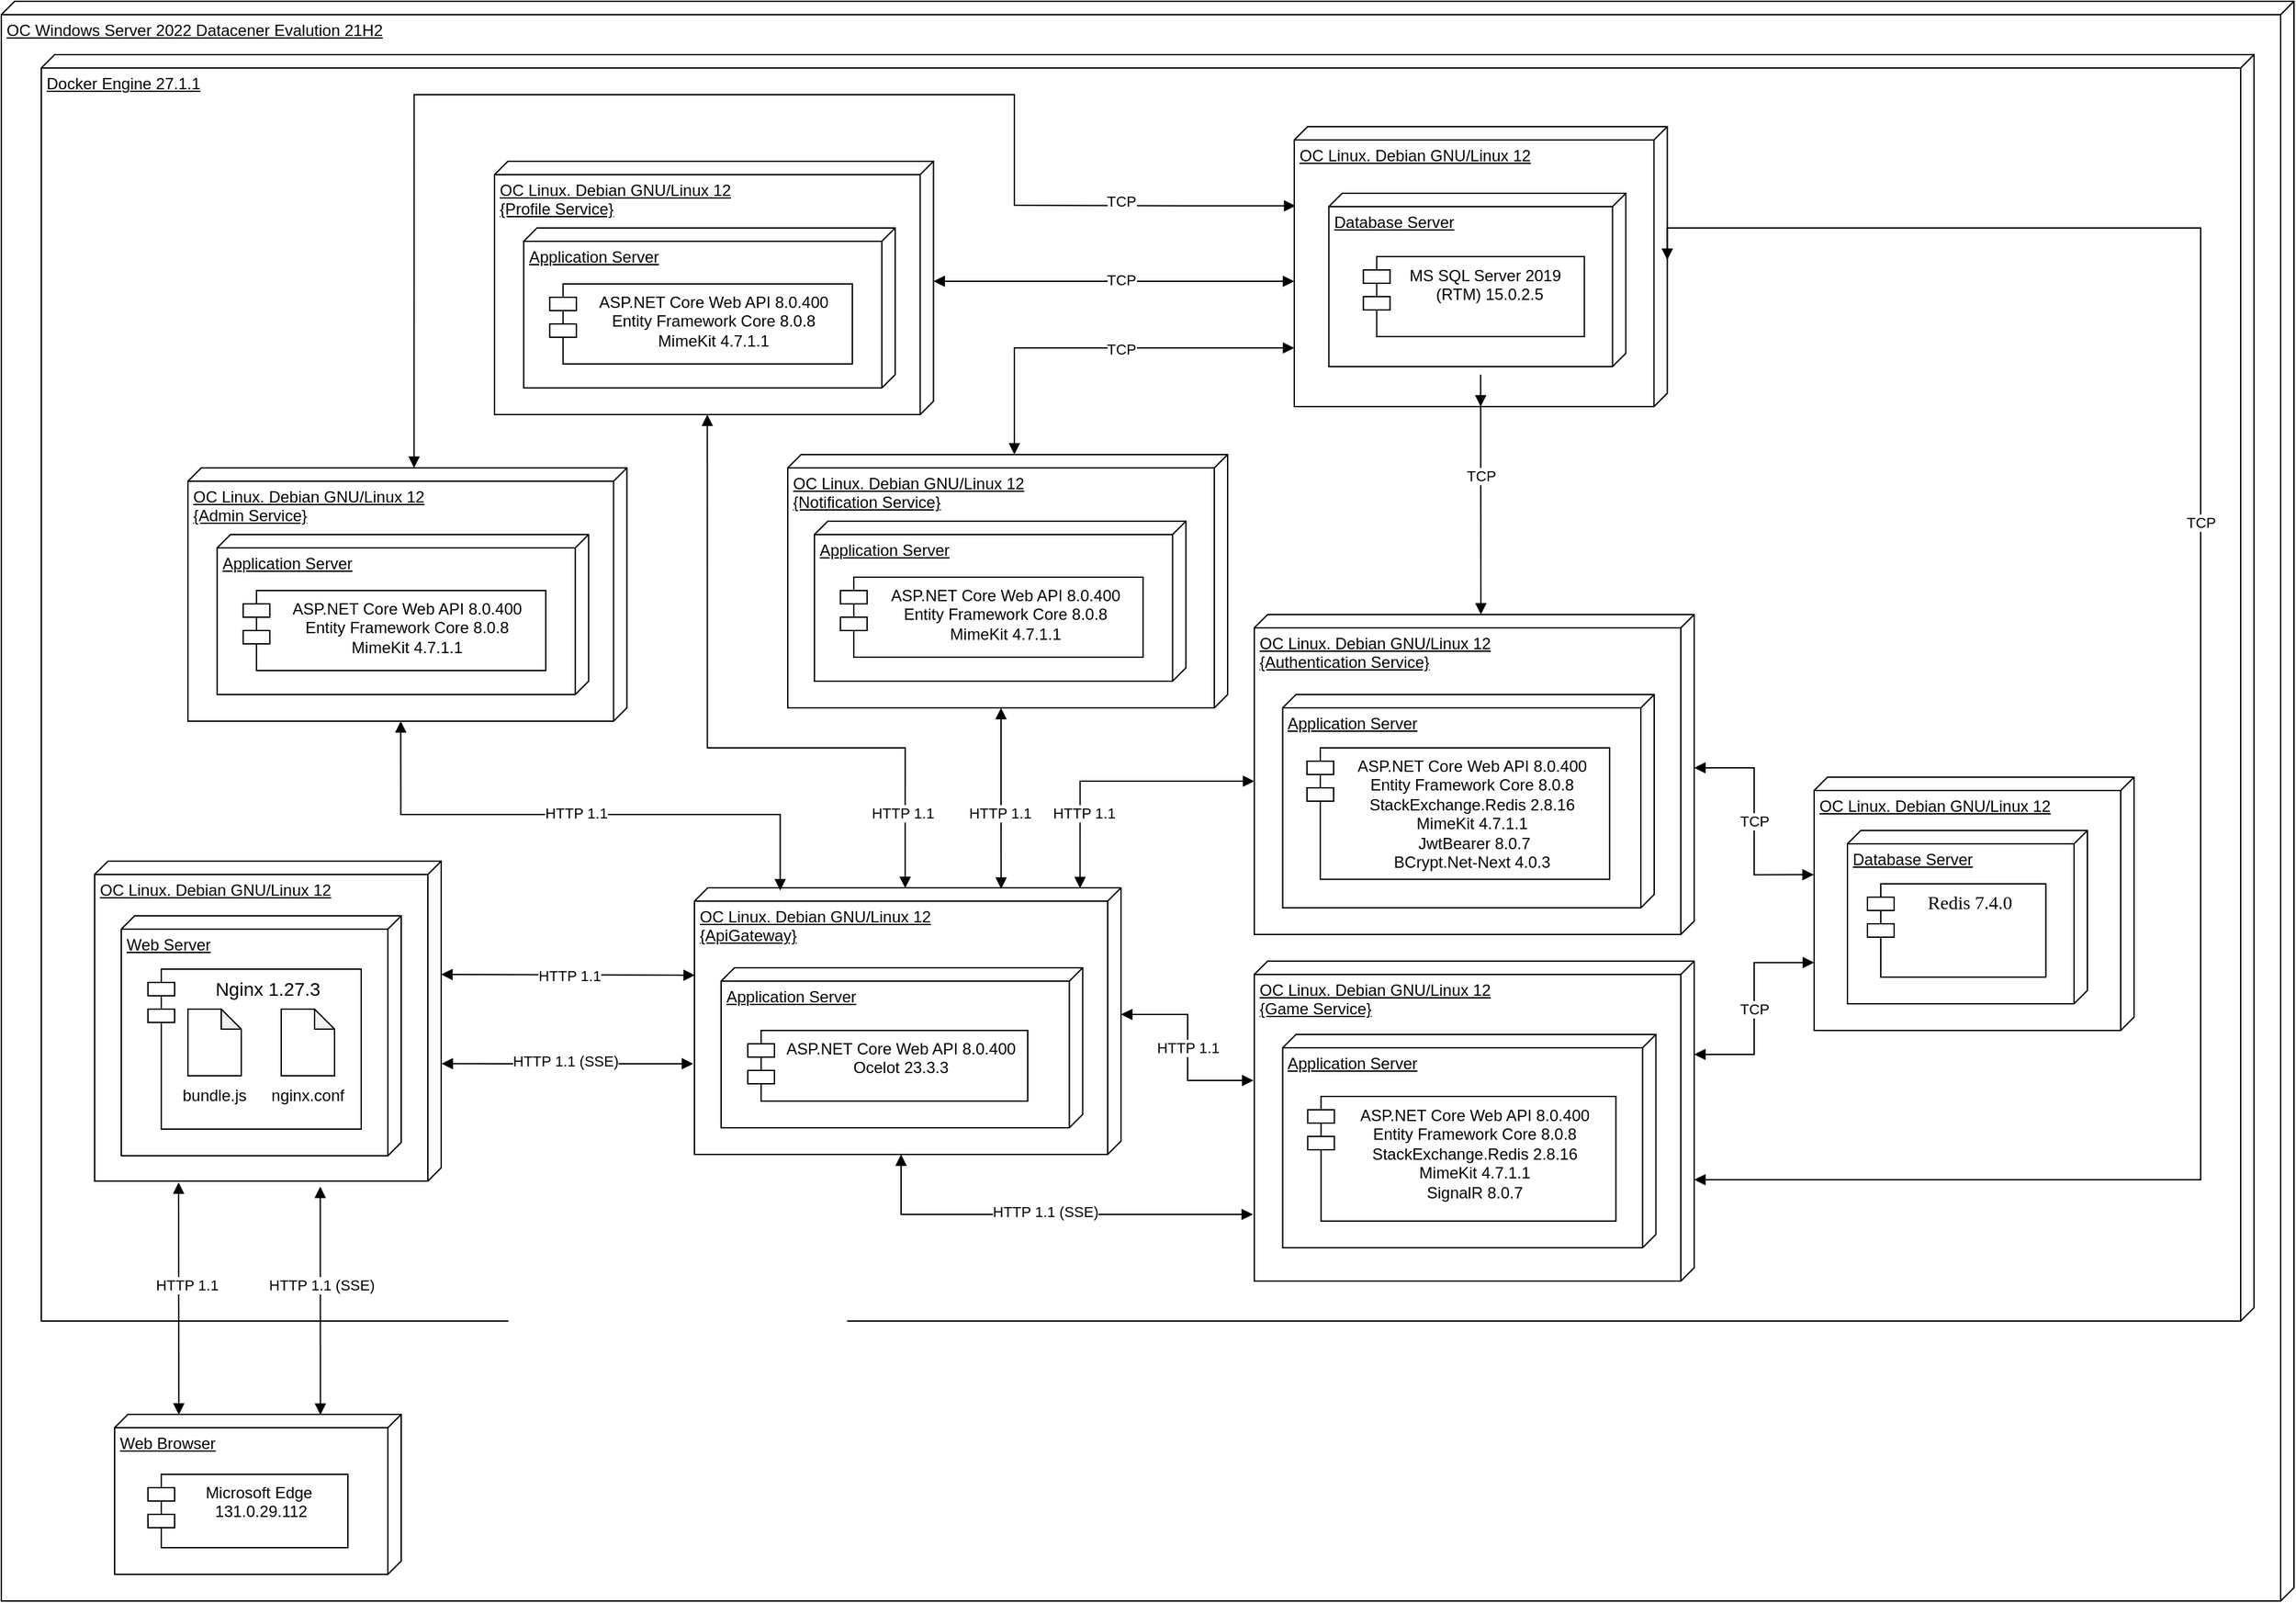 <mxfile version="26.1.1" pages="2">
  <diagram name="Page-1" id="-ow4DpQ6KdscyZ0m3crN">
    <mxGraphModel dx="3598" dy="157" grid="1" gridSize="10" guides="1" tooltips="1" connect="1" arrows="1" fold="1" page="1" pageScale="1" pageWidth="850" pageHeight="1100" math="0" shadow="0">
      <root>
        <mxCell id="0" />
        <mxCell id="1" parent="0" />
        <mxCell id="ckAOM5WRGEyRrlcUhF3o-15" value="&lt;div&gt;OC Windows Server 2022 Datacener Evalution 21H2&lt;/div&gt;" style="verticalAlign=top;align=left;spacingTop=8;spacingLeft=2;spacingRight=12;shape=cube;size=10;direction=south;fontStyle=4;html=1;whiteSpace=wrap;" parent="1" vertex="1">
          <mxGeometry x="-1150" y="1470" width="1720" height="1200" as="geometry" />
        </mxCell>
        <mxCell id="ckAOM5WRGEyRrlcUhF3o-14" value="&lt;div&gt;Docker Engine 27.1.1&lt;/div&gt;" style="verticalAlign=top;align=left;spacingTop=8;spacingLeft=2;spacingRight=12;shape=cube;size=10;direction=south;fontStyle=4;html=1;whiteSpace=wrap;movable=1;resizable=1;rotatable=1;deletable=1;editable=1;locked=0;connectable=1;" parent="1" vertex="1">
          <mxGeometry x="-1120" y="1510" width="1660" height="950" as="geometry" />
        </mxCell>
        <mxCell id="ckAOM5WRGEyRrlcUhF3o-2" value="ОС Linux. Debian GNU/Linux 12" style="verticalAlign=top;align=left;spacingTop=8;spacingLeft=2;spacingRight=12;shape=cube;size=10;direction=south;fontStyle=4;html=1;whiteSpace=wrap;" parent="1" vertex="1">
          <mxGeometry x="-1080" y="2115" width="260" height="240" as="geometry" />
        </mxCell>
        <mxCell id="ckAOM5WRGEyRrlcUhF3o-29" value="" style="endArrow=block;html=1;rounded=0;startArrow=block;startFill=1;endFill=1;entryX=0.003;entryY=0.282;entryDx=0;entryDy=0;entryPerimeter=0;exitX=1.017;exitY=0.349;exitDx=0;exitDy=0;exitPerimeter=0;" parent="1" source="ckAOM5WRGEyRrlcUhF3o-2" target="ckAOM5WRGEyRrlcUhF3o-27" edge="1">
          <mxGeometry relative="1" as="geometry">
            <mxPoint x="-801" y="2415" as="sourcePoint" />
            <mxPoint x="-870" y="2475" as="targetPoint" />
          </mxGeometry>
        </mxCell>
        <mxCell id="ckAOM5WRGEyRrlcUhF3o-30" value="&lt;div&gt;HTTP 1.1 (SSE)&lt;/div&gt;" style="edgeLabel;resizable=0;html=1;;align=center;verticalAlign=middle;" parent="ckAOM5WRGEyRrlcUhF3o-29" connectable="0" vertex="1">
          <mxGeometry relative="1" as="geometry">
            <mxPoint y="-12" as="offset" />
          </mxGeometry>
        </mxCell>
        <mxCell id="ckAOM5WRGEyRrlcUhF3o-31" value="" style="endArrow=block;html=1;rounded=0;startArrow=block;startFill=1;endFill=1;entryX=0.002;entryY=0.776;entryDx=0;entryDy=0;entryPerimeter=0;" parent="1" target="ckAOM5WRGEyRrlcUhF3o-27" edge="1">
          <mxGeometry relative="1" as="geometry">
            <mxPoint x="-1017" y="2356" as="sourcePoint" />
            <mxPoint x="-1026" y="2530" as="targetPoint" />
          </mxGeometry>
        </mxCell>
        <mxCell id="ckAOM5WRGEyRrlcUhF3o-32" value="HTTP 1.1" style="edgeLabel;resizable=0;html=1;;align=center;verticalAlign=middle;" parent="ckAOM5WRGEyRrlcUhF3o-31" connectable="0" vertex="1">
          <mxGeometry relative="1" as="geometry">
            <mxPoint x="6" y="-10" as="offset" />
          </mxGeometry>
        </mxCell>
        <mxCell id="ckAOM5WRGEyRrlcUhF3o-37" value="&lt;div&gt;ОС Linux. Debian GNU/Linux 12&lt;/div&gt;&lt;div&gt;{ApiGateway}&lt;/div&gt;" style="verticalAlign=top;align=left;spacingTop=8;spacingLeft=2;spacingRight=12;shape=cube;size=10;direction=south;fontStyle=4;html=1;whiteSpace=wrap;" parent="1" vertex="1">
          <mxGeometry x="-630" y="2135" width="320" height="200" as="geometry" />
        </mxCell>
        <mxCell id="ckAOM5WRGEyRrlcUhF3o-48" value="" style="endArrow=block;html=1;rounded=0;exitX=0.328;exitY=0.999;exitDx=0;exitDy=0;exitPerimeter=0;startArrow=block;startFill=1;endFill=1;" parent="1" source="ckAOM5WRGEyRrlcUhF3o-37" edge="1">
          <mxGeometry relative="1" as="geometry">
            <mxPoint x="-655.5" y="2090" as="sourcePoint" />
            <mxPoint x="-820" y="2200" as="targetPoint" />
          </mxGeometry>
        </mxCell>
        <mxCell id="ckAOM5WRGEyRrlcUhF3o-49" value="HTTP 1.1" style="edgeLabel;resizable=0;html=1;;align=center;verticalAlign=middle;" parent="ckAOM5WRGEyRrlcUhF3o-48" connectable="0" vertex="1">
          <mxGeometry relative="1" as="geometry" />
        </mxCell>
        <mxCell id="ckAOM5WRGEyRrlcUhF3o-51" value="" style="endArrow=block;html=1;rounded=0;entryX=0.66;entryY=1.003;entryDx=0;entryDy=0;entryPerimeter=0;startArrow=block;startFill=1;endFill=1;exitX=0.633;exitY=-0.001;exitDx=0;exitDy=0;exitPerimeter=0;" parent="1" source="ckAOM5WRGEyRrlcUhF3o-2" target="ckAOM5WRGEyRrlcUhF3o-37" edge="1">
          <mxGeometry relative="1" as="geometry">
            <mxPoint x="-430" y="2150" as="sourcePoint" />
            <mxPoint x="-609" y="2290" as="targetPoint" />
          </mxGeometry>
        </mxCell>
        <mxCell id="ckAOM5WRGEyRrlcUhF3o-52" value="&lt;div&gt;HTTP 1.1 (SSE)&lt;/div&gt;" style="edgeLabel;resizable=0;html=1;;align=center;verticalAlign=middle;" parent="ckAOM5WRGEyRrlcUhF3o-51" connectable="0" vertex="1">
          <mxGeometry relative="1" as="geometry">
            <mxPoint x="-2" y="-2" as="offset" />
          </mxGeometry>
        </mxCell>
        <mxCell id="ckAOM5WRGEyRrlcUhF3o-73" value="" style="endArrow=block;html=1;rounded=0;startArrow=block;startFill=1;endFill=1;exitX=0;exitY=0;exitDx=190;exitDy=169.655;exitPerimeter=0;elbow=vertical;edgeStyle=orthogonalEdgeStyle;entryX=0.001;entryY=0.506;entryDx=0;entryDy=0;entryPerimeter=0;" parent="1" source="ckAOM5WRGEyRrlcUhF3o-42" target="ckAOM5WRGEyRrlcUhF3o-37" edge="1">
          <mxGeometry relative="1" as="geometry">
            <mxPoint x="-510" y="1837" as="sourcePoint" />
            <mxPoint x="-509" y="1840" as="targetPoint" />
            <Array as="points">
              <mxPoint x="-620" y="2030" />
              <mxPoint x="-472" y="2030" />
            </Array>
          </mxGeometry>
        </mxCell>
        <mxCell id="ckAOM5WRGEyRrlcUhF3o-74" value="HTTP 1.1" style="edgeLabel;resizable=0;html=1;;align=center;verticalAlign=middle;" parent="ckAOM5WRGEyRrlcUhF3o-73" connectable="0" vertex="1">
          <mxGeometry relative="1" as="geometry">
            <mxPoint x="144" y="49" as="offset" />
          </mxGeometry>
        </mxCell>
        <mxCell id="ckAOM5WRGEyRrlcUhF3o-75" value="" style="endArrow=block;html=1;rounded=0;startArrow=block;startFill=1;endFill=1;exitX=0;exitY=0;exitDx=190;exitDy=170;exitPerimeter=0;elbow=vertical;edgeStyle=orthogonalEdgeStyle;entryX=0.004;entryY=0.281;entryDx=0;entryDy=0;entryPerimeter=0;" parent="1" source="ckAOM5WRGEyRrlcUhF3o-46" target="ckAOM5WRGEyRrlcUhF3o-37" edge="1">
          <mxGeometry relative="1" as="geometry">
            <mxPoint x="-129" y="1750.6" as="sourcePoint" />
            <mxPoint x="-421" y="2134" as="targetPoint" />
            <Array as="points" />
          </mxGeometry>
        </mxCell>
        <mxCell id="ckAOM5WRGEyRrlcUhF3o-76" value="HTTP 1.1" style="edgeLabel;resizable=0;html=1;;align=center;verticalAlign=middle;" parent="ckAOM5WRGEyRrlcUhF3o-75" connectable="0" vertex="1">
          <mxGeometry relative="1" as="geometry">
            <mxPoint x="-1" y="11" as="offset" />
          </mxGeometry>
        </mxCell>
        <mxCell id="ckAOM5WRGEyRrlcUhF3o-77" value="" style="endArrow=block;html=1;rounded=0;startArrow=block;startFill=1;endFill=1;elbow=vertical;edgeStyle=orthogonalEdgeStyle;exitX=0;exitY=0;exitDx=125;exitDy=330;exitPerimeter=0;entryX=0.002;entryY=0.096;entryDx=0;entryDy=0;entryPerimeter=0;" parent="1" source="ckAOM5WRGEyRrlcUhF3o-44" target="ckAOM5WRGEyRrlcUhF3o-37" edge="1">
          <mxGeometry relative="1" as="geometry">
            <mxPoint x="-250" y="1830" as="sourcePoint" />
            <mxPoint x="-340" y="2130" as="targetPoint" />
            <Array as="points">
              <mxPoint x="-341" y="2055" />
            </Array>
          </mxGeometry>
        </mxCell>
        <mxCell id="ckAOM5WRGEyRrlcUhF3o-78" value="HTTP 1.1" style="edgeLabel;resizable=0;html=1;;align=center;verticalAlign=middle;" parent="ckAOM5WRGEyRrlcUhF3o-77" connectable="0" vertex="1">
          <mxGeometry relative="1" as="geometry">
            <mxPoint x="-23" y="24" as="offset" />
          </mxGeometry>
        </mxCell>
        <mxCell id="ckAOM5WRGEyRrlcUhF3o-84" value="" style="endArrow=block;html=1;rounded=0;startArrow=block;startFill=1;endFill=1;exitX=0;exitY=0;exitDx=200;exitDy=165;exitPerimeter=0;edgeStyle=orthogonalEdgeStyle;" parent="1" source="ckAOM5WRGEyRrlcUhF3o-37" edge="1">
          <mxGeometry relative="1" as="geometry">
            <mxPoint x="-334" y="2009" as="sourcePoint" />
            <mxPoint x="-211" y="2380" as="targetPoint" />
            <Array as="points">
              <mxPoint x="-475" y="2380" />
            </Array>
          </mxGeometry>
        </mxCell>
        <mxCell id="ckAOM5WRGEyRrlcUhF3o-85" value="&lt;div&gt;HTTP 1.1 (SSE)&lt;/div&gt;" style="edgeLabel;resizable=0;html=1;;align=center;verticalAlign=middle;" parent="ckAOM5WRGEyRrlcUhF3o-84" connectable="0" vertex="1">
          <mxGeometry relative="1" as="geometry">
            <mxPoint x="-2" y="-2" as="offset" />
          </mxGeometry>
        </mxCell>
        <mxCell id="ckAOM5WRGEyRrlcUhF3o-86" value="" style="endArrow=block;html=1;rounded=0;startArrow=block;startFill=1;endFill=1;exitX=0.373;exitY=1.002;exitDx=0;exitDy=0;exitPerimeter=0;elbow=vertical;entryX=0;entryY=0;entryDx=95;entryDy=0;entryPerimeter=0;edgeStyle=orthogonalEdgeStyle;" parent="1" source="ckAOM5WRGEyRrlcUhF3o-39" target="ckAOM5WRGEyRrlcUhF3o-37" edge="1">
          <mxGeometry relative="1" as="geometry">
            <mxPoint x="180" y="2179" as="sourcePoint" />
            <mxPoint x="-310" y="2198" as="targetPoint" />
          </mxGeometry>
        </mxCell>
        <mxCell id="ckAOM5WRGEyRrlcUhF3o-87" value="HTTP 1.1" style="edgeLabel;resizable=0;html=1;;align=center;verticalAlign=middle;" parent="ckAOM5WRGEyRrlcUhF3o-86" connectable="0" vertex="1">
          <mxGeometry relative="1" as="geometry" />
        </mxCell>
        <mxCell id="xe0UmYvgqOULLllQZo8k-4" value="Application Server" style="verticalAlign=top;align=left;spacingTop=8;spacingLeft=2;spacingRight=12;shape=cube;size=10;direction=south;fontStyle=4;html=1;whiteSpace=wrap;" parent="1" vertex="1">
          <mxGeometry x="-610" y="2195" width="271.25" height="120" as="geometry" />
        </mxCell>
        <mxCell id="ckAOM5WRGEyRrlcUhF3o-38" value="ASP.NET Core Web API 8.0.400&lt;div&gt;Ocelot 23.3.3&lt;/div&gt;" style="shape=module;align=left;spacingLeft=20;align=center;verticalAlign=top;whiteSpace=wrap;html=1;" parent="1" vertex="1">
          <mxGeometry x="-590" y="2242" width="210" height="53" as="geometry" />
        </mxCell>
        <mxCell id="ckAOM5WRGEyRrlcUhF3o-53" value="" style="group" parent="1" vertex="1" connectable="0">
          <mxGeometry x="210" y="2052" width="300" height="190" as="geometry" />
        </mxCell>
        <mxCell id="ckAOM5WRGEyRrlcUhF3o-35" value="ОС Linux. Debian GNU/Linux 12" style="verticalAlign=top;align=left;spacingTop=8;spacingLeft=2;spacingRight=12;shape=cube;size=10;direction=south;fontStyle=4;html=1;whiteSpace=wrap;" parent="ckAOM5WRGEyRrlcUhF3o-53" vertex="1">
          <mxGeometry width="240" height="190" as="geometry" />
        </mxCell>
        <mxCell id="xe0UmYvgqOULLllQZo8k-5" value="Database Server" style="verticalAlign=top;align=left;spacingTop=8;spacingLeft=2;spacingRight=12;shape=cube;size=10;direction=south;fontStyle=4;html=1;whiteSpace=wrap;" parent="ckAOM5WRGEyRrlcUhF3o-53" vertex="1">
          <mxGeometry x="25" y="40" width="180" height="130" as="geometry" />
        </mxCell>
        <mxCell id="ckAOM5WRGEyRrlcUhF3o-36" value="&lt;font face=&quot;Times New Roman&quot;&gt;&lt;span style=&quot;font-size: 14px;&quot;&gt;Redis 7.4.0&lt;/span&gt;&lt;/font&gt;" style="shape=module;align=left;spacingLeft=20;align=center;verticalAlign=top;whiteSpace=wrap;html=1;" parent="ckAOM5WRGEyRrlcUhF3o-53" vertex="1">
          <mxGeometry x="40" y="80" width="133.84" height="70" as="geometry" />
        </mxCell>
        <mxCell id="ckAOM5WRGEyRrlcUhF3o-54" value="" style="group" parent="1" vertex="1" connectable="0">
          <mxGeometry x="-180" y="1564" width="321.29" height="210" as="geometry" />
        </mxCell>
        <mxCell id="ckAOM5WRGEyRrlcUhF3o-33" value="ОС Linux. Debian GNU/Linux 12" style="verticalAlign=top;align=left;spacingTop=8;spacingLeft=2;spacingRight=12;shape=cube;size=10;direction=south;fontStyle=4;html=1;whiteSpace=wrap;" parent="ckAOM5WRGEyRrlcUhF3o-54" vertex="1">
          <mxGeometry width="279.833" height="210" as="geometry" />
        </mxCell>
        <mxCell id="xe0UmYvgqOULLllQZo8k-2" value="Database Server" style="verticalAlign=top;align=left;spacingTop=8;spacingLeft=2;spacingRight=12;shape=cube;size=10;direction=south;fontStyle=4;html=1;whiteSpace=wrap;" parent="ckAOM5WRGEyRrlcUhF3o-54" vertex="1">
          <mxGeometry x="25.91" y="50" width="222.83" height="130" as="geometry" />
        </mxCell>
        <mxCell id="xe0UmYvgqOULLllQZo8k-1" value="" style="group" parent="ckAOM5WRGEyRrlcUhF3o-54" vertex="1" connectable="0">
          <mxGeometry x="93.278" y="27.5" width="228.012" height="145" as="geometry" />
        </mxCell>
        <mxCell id="ckAOM5WRGEyRrlcUhF3o-34" value="&lt;div&gt;MS SQL Server 2019&amp;nbsp;&lt;/div&gt;&lt;div&gt;&amp;nbsp;(RTM) 15.0.2.5&lt;/div&gt;" style="shape=module;align=left;spacingLeft=20;align=center;verticalAlign=top;whiteSpace=wrap;html=1;" parent="xe0UmYvgqOULLllQZo8k-1" vertex="1">
          <mxGeometry x="-41.457" y="70" width="165.827" height="60" as="geometry" />
        </mxCell>
        <mxCell id="ckAOM5WRGEyRrlcUhF3o-55" value="" style="group" parent="1" vertex="1" connectable="0">
          <mxGeometry x="-210" y="2010" width="330" height="197" as="geometry" />
        </mxCell>
        <mxCell id="ckAOM5WRGEyRrlcUhF3o-44" value="&lt;div&gt;ОС Linux. Debian GNU/Linux 12&lt;/div&gt;&lt;div&gt;{Authentication Service}&lt;/div&gt;" style="verticalAlign=top;align=left;spacingTop=8;spacingLeft=2;spacingRight=12;shape=cube;size=10;direction=south;fontStyle=4;html=1;whiteSpace=wrap;" parent="ckAOM5WRGEyRrlcUhF3o-55" vertex="1">
          <mxGeometry y="-80" width="330" height="240" as="geometry" />
        </mxCell>
        <mxCell id="xe0UmYvgqOULLllQZo8k-21" value="" style="group" parent="ckAOM5WRGEyRrlcUhF3o-55" vertex="1" connectable="0">
          <mxGeometry x="21.29" y="-20" width="278.71" height="160" as="geometry" />
        </mxCell>
        <mxCell id="xe0UmYvgqOULLllQZo8k-22" value="Application Server" style="verticalAlign=top;align=left;spacingTop=8;spacingLeft=2;spacingRight=12;shape=cube;size=10;direction=south;fontStyle=4;html=1;whiteSpace=wrap;" parent="xe0UmYvgqOULLllQZo8k-21" vertex="1">
          <mxGeometry width="278.71" height="160" as="geometry" />
        </mxCell>
        <mxCell id="xe0UmYvgqOULLllQZo8k-23" value="ASP.NET Core Web API 8.0.400&lt;div&gt;Entity Framework Core 8.0.8&lt;/div&gt;&lt;div&gt;&lt;div&gt;StackExchange.Redis 2.8.16&lt;/div&gt;&lt;/div&gt;&lt;div&gt;MimeKit 4.7.1.1&lt;/div&gt;&lt;div&gt;&amp;nbsp;JwtBearer 8.0.7&lt;/div&gt;&lt;div&gt;BCrypt.Net-Next 4.0.3&lt;/div&gt;" style="shape=module;align=left;spacingLeft=20;align=center;verticalAlign=top;whiteSpace=wrap;html=1;" parent="xe0UmYvgqOULLllQZo8k-21" vertex="1">
          <mxGeometry x="18.23" y="40" width="227.04" height="98.67" as="geometry" />
        </mxCell>
        <mxCell id="ckAOM5WRGEyRrlcUhF3o-56" value="" style="group" parent="1" vertex="1" connectable="0">
          <mxGeometry x="-210" y="2190" width="351.29" height="250" as="geometry" />
        </mxCell>
        <mxCell id="ckAOM5WRGEyRrlcUhF3o-39" value="ОС Linux. Debian GNU/Linux 12&lt;br&gt;&lt;div&gt;{Game Service}&lt;/div&gt;" style="verticalAlign=top;align=left;spacingTop=8;spacingLeft=2;spacingRight=12;shape=cube;size=10;direction=south;fontStyle=4;html=1;whiteSpace=wrap;" parent="ckAOM5WRGEyRrlcUhF3o-56" vertex="1">
          <mxGeometry width="330" height="240" as="geometry" />
        </mxCell>
        <mxCell id="xe0UmYvgqOULLllQZo8k-18" value="" style="group" parent="ckAOM5WRGEyRrlcUhF3o-56" vertex="1" connectable="0">
          <mxGeometry x="21.29" y="55" width="330" height="160" as="geometry" />
        </mxCell>
        <mxCell id="xe0UmYvgqOULLllQZo8k-19" value="Application Server" style="verticalAlign=top;align=left;spacingTop=8;spacingLeft=2;spacingRight=12;shape=cube;size=10;direction=south;fontStyle=4;html=1;whiteSpace=wrap;" parent="xe0UmYvgqOULLllQZo8k-18" vertex="1">
          <mxGeometry width="280" height="160" as="geometry" />
        </mxCell>
        <mxCell id="xe0UmYvgqOULLllQZo8k-20" value="ASP.NET Core Web API 8.0.400&lt;div&gt;Entity Framework Core 8.0.8&lt;/div&gt;&lt;div&gt;StackExchange.Redis 2.8.16&lt;/div&gt;&lt;div&gt;MimeKit 4.7.1.1&lt;/div&gt;&lt;div&gt;SignalR 8.0.7&lt;/div&gt;&lt;div&gt;&lt;br&gt;&lt;/div&gt;" style="shape=module;align=left;spacingLeft=20;align=center;verticalAlign=top;whiteSpace=wrap;html=1;" parent="xe0UmYvgqOULLllQZo8k-18" vertex="1">
          <mxGeometry x="18.8" y="46.5" width="231.2" height="93.5" as="geometry" />
        </mxCell>
        <mxCell id="ckAOM5WRGEyRrlcUhF3o-62" value="" style="group" parent="1" vertex="1" connectable="0">
          <mxGeometry x="-780" y="1550" width="329.31" height="230" as="geometry" />
        </mxCell>
        <mxCell id="ckAOM5WRGEyRrlcUhF3o-42" value="ОС Linux. Debian GNU/Linux 12&lt;div&gt;{Profile Service}&lt;/div&gt;" style="verticalAlign=top;align=left;spacingTop=8;spacingLeft=2;spacingRight=12;shape=cube;size=10;direction=south;fontStyle=4;html=1;whiteSpace=wrap;" parent="ckAOM5WRGEyRrlcUhF3o-62" vertex="1">
          <mxGeometry y="40" width="329.31" height="190" as="geometry" />
        </mxCell>
        <mxCell id="xe0UmYvgqOULLllQZo8k-27" value="Application Server" style="verticalAlign=top;align=left;spacingTop=8;spacingLeft=2;spacingRight=12;shape=cube;size=10;direction=south;fontStyle=4;html=1;whiteSpace=wrap;" parent="ckAOM5WRGEyRrlcUhF3o-62" vertex="1">
          <mxGeometry x="21.89" y="90" width="278.71" height="120" as="geometry" />
        </mxCell>
        <mxCell id="xe0UmYvgqOULLllQZo8k-28" value="ASP.NET Core Web API 8.0.400&lt;div&gt;Entity Framework Core 8.0.8&lt;/div&gt;&lt;div&gt;MimeKit 4.7.1.1&lt;br&gt;&lt;/div&gt;" style="shape=module;align=left;spacingLeft=20;align=center;verticalAlign=top;whiteSpace=wrap;html=1;" parent="ckAOM5WRGEyRrlcUhF3o-62" vertex="1">
          <mxGeometry x="41.41" y="132" width="227.04" height="60" as="geometry" />
        </mxCell>
        <mxCell id="ckAOM5WRGEyRrlcUhF3o-81" value="" style="endArrow=block;html=1;rounded=0;startArrow=block;startFill=1;endFill=1;entryX=0;entryY=0;entryDx=90;entryDy=0;entryPerimeter=0;edgeStyle=orthogonalEdgeStyle;" parent="1" target="ckAOM5WRGEyRrlcUhF3o-42" edge="1">
          <mxGeometry relative="1" as="geometry">
            <mxPoint x="-180" y="1680" as="sourcePoint" />
            <mxPoint x="51" y="1650" as="targetPoint" />
            <Array as="points">
              <mxPoint x="-180" y="1680" />
            </Array>
          </mxGeometry>
        </mxCell>
        <mxCell id="ckAOM5WRGEyRrlcUhF3o-82" value="TCP" style="edgeLabel;resizable=0;html=1;;align=center;verticalAlign=middle;" parent="ckAOM5WRGEyRrlcUhF3o-81" connectable="0" vertex="1">
          <mxGeometry relative="1" as="geometry">
            <mxPoint x="5" y="-1" as="offset" />
          </mxGeometry>
        </mxCell>
        <mxCell id="ckAOM5WRGEyRrlcUhF3o-93" value="" style="endArrow=block;html=1;rounded=0;exitX=0.385;exitY=1.001;exitDx=0;exitDy=0;exitPerimeter=0;startArrow=block;startFill=1;endFill=1;entryX=0;entryY=0;entryDx=115.0;entryDy=0;entryPerimeter=0;edgeStyle=orthogonalEdgeStyle;" parent="1" source="ckAOM5WRGEyRrlcUhF3o-35" target="ckAOM5WRGEyRrlcUhF3o-44" edge="1">
          <mxGeometry relative="1" as="geometry">
            <mxPoint x="309" y="1695" as="sourcePoint" />
            <mxPoint x="60" y="1765" as="targetPoint" />
          </mxGeometry>
        </mxCell>
        <mxCell id="ckAOM5WRGEyRrlcUhF3o-94" value="TCP" style="edgeLabel;resizable=0;html=1;;align=center;verticalAlign=middle;" parent="ckAOM5WRGEyRrlcUhF3o-93" connectable="0" vertex="1">
          <mxGeometry relative="1" as="geometry" />
        </mxCell>
        <mxCell id="ckAOM5WRGEyRrlcUhF3o-95" value="" style="endArrow=block;html=1;rounded=0;exitX=0.732;exitY=1;exitDx=0;exitDy=0;exitPerimeter=0;startArrow=block;startFill=1;endFill=1;entryX=0;entryY=0;entryDx=70;entryDy=0;entryPerimeter=0;edgeStyle=orthogonalEdgeStyle;" parent="1" source="ckAOM5WRGEyRrlcUhF3o-35" target="ckAOM5WRGEyRrlcUhF3o-39" edge="1">
          <mxGeometry relative="1" as="geometry">
            <mxPoint x="222" y="2053" as="sourcePoint" />
            <mxPoint x="50" y="1960" as="targetPoint" />
          </mxGeometry>
        </mxCell>
        <mxCell id="ckAOM5WRGEyRrlcUhF3o-96" value="TCP" style="edgeLabel;resizable=0;html=1;;align=center;verticalAlign=middle;" parent="ckAOM5WRGEyRrlcUhF3o-95" connectable="0" vertex="1">
          <mxGeometry relative="1" as="geometry" />
        </mxCell>
        <mxCell id="ckAOM5WRGEyRrlcUhF3o-98" value="" style="endArrow=block;html=1;rounded=0;startArrow=block;startFill=1;endFill=1;edgeStyle=orthogonalEdgeStyle;exitX=0;exitY=0;exitDx=100;exitDy=0;exitPerimeter=0;" parent="1" source="ckAOM5WRGEyRrlcUhF3o-33" edge="1">
          <mxGeometry relative="1" as="geometry">
            <mxPoint x="150" y="2102" as="sourcePoint" />
            <mxPoint x="120" y="2354" as="targetPoint" />
            <Array as="points">
              <mxPoint x="500" y="1640" />
              <mxPoint x="500" y="2354" />
            </Array>
          </mxGeometry>
        </mxCell>
        <mxCell id="ckAOM5WRGEyRrlcUhF3o-99" value="TCP" style="edgeLabel;resizable=0;html=1;;align=center;verticalAlign=middle;" parent="ckAOM5WRGEyRrlcUhF3o-98" connectable="0" vertex="1">
          <mxGeometry relative="1" as="geometry">
            <mxPoint y="-114" as="offset" />
          </mxGeometry>
        </mxCell>
        <mxCell id="ckAOM5WRGEyRrlcUhF3o-107" value="" style="endArrow=block;html=1;rounded=0;startArrow=block;startFill=1;endFill=1;entryX=0;entryY=0;entryDx=0;entryDy=160;entryPerimeter=0;edgeStyle=orthogonalEdgeStyle;exitX=0;exitY=0;exitDx=210;exitDy=140;exitPerimeter=0;" parent="1" source="ckAOM5WRGEyRrlcUhF3o-33" target="ckAOM5WRGEyRrlcUhF3o-44" edge="1">
          <mxGeometry relative="1" as="geometry">
            <mxPoint x="410" y="1740" as="sourcePoint" />
            <mxPoint x="70" y="1987.85" as="targetPoint" />
            <Array as="points">
              <mxPoint x="-40" y="1750" />
              <mxPoint x="-40" y="1750" />
            </Array>
          </mxGeometry>
        </mxCell>
        <mxCell id="ckAOM5WRGEyRrlcUhF3o-108" value="TCP" style="edgeLabel;resizable=0;html=1;;align=center;verticalAlign=middle;" parent="ckAOM5WRGEyRrlcUhF3o-107" connectable="0" vertex="1">
          <mxGeometry relative="1" as="geometry">
            <mxPoint y="-2" as="offset" />
          </mxGeometry>
        </mxCell>
        <mxCell id="xe0UmYvgqOULLllQZo8k-31" style="edgeStyle=orthogonalEdgeStyle;rounded=0;orthogonalLoop=1;jettySize=auto;html=1;endArrow=block;endFill=1;startArrow=block;startFill=1;exitX=0;exitY=0;exitDx=0;exitDy=160;exitPerimeter=0;" parent="1" source="ckAOM5WRGEyRrlcUhF3o-46" edge="1">
          <mxGeometry relative="1" as="geometry">
            <mxPoint x="-180" y="1730" as="targetPoint" />
            <Array as="points">
              <mxPoint x="-390" y="1730" />
            </Array>
          </mxGeometry>
        </mxCell>
        <mxCell id="xe0UmYvgqOULLllQZo8k-32" value="TCP" style="edgeLabel;html=1;align=center;verticalAlign=middle;resizable=0;points=[];" parent="xe0UmYvgqOULLllQZo8k-31" vertex="1" connectable="0">
          <mxGeometry x="0.047" y="2" relative="1" as="geometry">
            <mxPoint x="8" y="3" as="offset" />
          </mxGeometry>
        </mxCell>
        <mxCell id="xe0UmYvgqOULLllQZo8k-38" value="" style="group" parent="1" vertex="1" connectable="0">
          <mxGeometry x="-1060" y="2156" width="240" height="180" as="geometry" />
        </mxCell>
        <mxCell id="xe0UmYvgqOULLllQZo8k-36" value="Web Server" style="verticalAlign=top;align=left;spacingTop=8;spacingLeft=2;spacingRight=12;shape=cube;size=10;direction=south;fontStyle=4;html=1;whiteSpace=wrap;" parent="xe0UmYvgqOULLllQZo8k-38" vertex="1">
          <mxGeometry width="210" height="180" as="geometry" />
        </mxCell>
        <mxCell id="xe0UmYvgqOULLllQZo8k-37" value="" style="group" parent="xe0UmYvgqOULLllQZo8k-38" vertex="1" connectable="0">
          <mxGeometry x="20" y="40" width="220" height="120" as="geometry" />
        </mxCell>
        <mxCell id="ckAOM5WRGEyRrlcUhF3o-3" value="&lt;div&gt;&lt;span style=&quot;font-size: 14px;&quot;&gt;&lt;font face=&quot;Helvetica&quot;&gt;Nginx 1.27.3&lt;/font&gt;&lt;/span&gt;&lt;/div&gt;" style="shape=module;align=left;spacingLeft=20;align=center;verticalAlign=top;whiteSpace=wrap;html=1;" parent="xe0UmYvgqOULLllQZo8k-37" vertex="1">
          <mxGeometry width="160" height="120" as="geometry" />
        </mxCell>
        <mxCell id="ckAOM5WRGEyRrlcUhF3o-12" value="" style="group" parent="xe0UmYvgqOULLllQZo8k-37" vertex="1" connectable="0">
          <mxGeometry x="20" y="30" width="200" height="80" as="geometry" />
        </mxCell>
        <mxCell id="ckAOM5WRGEyRrlcUhF3o-8" value="" style="shape=note;whiteSpace=wrap;html=1;backgroundOutline=1;darkOpacity=0.05;size=15;" parent="ckAOM5WRGEyRrlcUhF3o-12" vertex="1">
          <mxGeometry x="80" width="40" height="50" as="geometry" />
        </mxCell>
        <mxCell id="ckAOM5WRGEyRrlcUhF3o-9" value="nginx.conf" style="text;html=1;align=center;verticalAlign=middle;whiteSpace=wrap;rounded=0;" parent="ckAOM5WRGEyRrlcUhF3o-12" vertex="1">
          <mxGeometry x="70" y="50" width="60" height="30" as="geometry" />
        </mxCell>
        <mxCell id="ckAOM5WRGEyRrlcUhF3o-10" value="" style="shape=note;whiteSpace=wrap;html=1;backgroundOutline=1;darkOpacity=0.05;size=15;" parent="ckAOM5WRGEyRrlcUhF3o-12" vertex="1">
          <mxGeometry x="10" width="40" height="50" as="geometry" />
        </mxCell>
        <mxCell id="ckAOM5WRGEyRrlcUhF3o-11" value="bundle.js" style="text;html=1;align=center;verticalAlign=middle;whiteSpace=wrap;rounded=0;" parent="ckAOM5WRGEyRrlcUhF3o-12" vertex="1">
          <mxGeometry y="50" width="60" height="30" as="geometry" />
        </mxCell>
        <mxCell id="xe0UmYvgqOULLllQZo8k-41" value="" style="group" parent="1" vertex="1" connectable="0">
          <mxGeometry x="-1065" y="2530" width="215" height="120" as="geometry" />
        </mxCell>
        <mxCell id="ckAOM5WRGEyRrlcUhF3o-27" value="&lt;div&gt;Web Browser&lt;/div&gt;" style="verticalAlign=top;align=left;spacingTop=8;spacingLeft=2;spacingRight=12;shape=cube;size=10;direction=south;fontStyle=4;html=1;whiteSpace=wrap;" parent="xe0UmYvgqOULLllQZo8k-41" vertex="1">
          <mxGeometry width="215" height="120" as="geometry" />
        </mxCell>
        <mxCell id="ckAOM5WRGEyRrlcUhF3o-28" value="&lt;div&gt;Microsoft Edge&amp;nbsp;&lt;/div&gt;&lt;div&gt;131.0.29.112&lt;/div&gt;" style="shape=module;align=left;spacingLeft=20;align=center;verticalAlign=top;whiteSpace=wrap;html=1;" parent="xe0UmYvgqOULLllQZo8k-41" vertex="1">
          <mxGeometry x="25" y="45" width="150" height="55" as="geometry" />
        </mxCell>
        <mxCell id="1UBmldHhn7O4GViiC7BB-2" value="" style="group" vertex="1" connectable="0" parent="1">
          <mxGeometry x="-560" y="1810" width="330" height="190" as="geometry" />
        </mxCell>
        <mxCell id="ckAOM5WRGEyRrlcUhF3o-46" value="&lt;div&gt;ОС Linux. Debian GNU/Linux 12&lt;/div&gt;&lt;div&gt;{Notification Service}&lt;/div&gt;" style="verticalAlign=top;align=left;spacingTop=8;spacingLeft=2;spacingRight=12;shape=cube;size=10;direction=south;fontStyle=4;html=1;whiteSpace=wrap;" parent="1UBmldHhn7O4GViiC7BB-2" vertex="1">
          <mxGeometry width="330" height="190" as="geometry" />
        </mxCell>
        <mxCell id="xe0UmYvgqOULLllQZo8k-25" value="Application Server" style="verticalAlign=top;align=left;spacingTop=8;spacingLeft=2;spacingRight=12;shape=cube;size=10;direction=south;fontStyle=4;html=1;whiteSpace=wrap;" parent="1UBmldHhn7O4GViiC7BB-2" vertex="1">
          <mxGeometry x="20" y="50" width="278.71" height="120" as="geometry" />
        </mxCell>
        <mxCell id="xe0UmYvgqOULLllQZo8k-26" value="ASP.NET Core Web API 8.0.400&lt;div&gt;Entity Framework Core 8.0.8&lt;/div&gt;&lt;div&gt;MimeKit 4.7.1.1&lt;br&gt;&lt;/div&gt;" style="shape=module;align=left;spacingLeft=20;align=center;verticalAlign=top;whiteSpace=wrap;html=1;" parent="1UBmldHhn7O4GViiC7BB-2" vertex="1">
          <mxGeometry x="39.52" y="92" width="227.04" height="60" as="geometry" />
        </mxCell>
        <mxCell id="1UBmldHhn7O4GViiC7BB-3" value="" style="group" vertex="1" connectable="0" parent="1">
          <mxGeometry x="-1010.0" y="1780" width="329.31" height="230" as="geometry" />
        </mxCell>
        <mxCell id="1UBmldHhn7O4GViiC7BB-4" value="ОС Linux. Debian GNU/Linux 12&lt;div&gt;{Admin Service}&lt;/div&gt;" style="verticalAlign=top;align=left;spacingTop=8;spacingLeft=2;spacingRight=12;shape=cube;size=10;direction=south;fontStyle=4;html=1;whiteSpace=wrap;" vertex="1" parent="1UBmldHhn7O4GViiC7BB-3">
          <mxGeometry y="40" width="329.31" height="190" as="geometry" />
        </mxCell>
        <mxCell id="1UBmldHhn7O4GViiC7BB-5" value="Application Server" style="verticalAlign=top;align=left;spacingTop=8;spacingLeft=2;spacingRight=12;shape=cube;size=10;direction=south;fontStyle=4;html=1;whiteSpace=wrap;" vertex="1" parent="1UBmldHhn7O4GViiC7BB-3">
          <mxGeometry x="21.89" y="90" width="278.71" height="120" as="geometry" />
        </mxCell>
        <mxCell id="1UBmldHhn7O4GViiC7BB-6" value="ASP.NET Core Web API 8.0.400&lt;div&gt;Entity Framework Core 8.0.8&lt;/div&gt;&lt;div&gt;MimeKit 4.7.1.1&lt;br&gt;&lt;/div&gt;" style="shape=module;align=left;spacingLeft=20;align=center;verticalAlign=top;whiteSpace=wrap;html=1;" vertex="1" parent="1UBmldHhn7O4GViiC7BB-3">
          <mxGeometry x="41.41" y="132" width="227.04" height="60" as="geometry" />
        </mxCell>
        <mxCell id="1UBmldHhn7O4GViiC7BB-7" value="" style="endArrow=block;html=1;rounded=0;exitX=0.283;exitY=0.997;exitDx=0;exitDy=0;exitPerimeter=0;startArrow=block;startFill=1;endFill=1;edgeStyle=orthogonalEdgeStyle;entryX=0;entryY=0;entryDx=0;entryDy=159.655;entryPerimeter=0;" edge="1" parent="1" source="ckAOM5WRGEyRrlcUhF3o-33" target="1UBmldHhn7O4GViiC7BB-4">
          <mxGeometry relative="1" as="geometry">
            <mxPoint x="-199.66" y="1578.09" as="sourcePoint" />
            <mxPoint x="-860" y="1820" as="targetPoint" />
            <Array as="points">
              <mxPoint x="-250" y="1623" />
              <mxPoint x="-390" y="1623" />
              <mxPoint x="-390" y="1540" />
              <mxPoint x="-840" y="1540" />
            </Array>
          </mxGeometry>
        </mxCell>
        <mxCell id="1UBmldHhn7O4GViiC7BB-8" value="TCP" style="edgeLabel;resizable=0;html=1;;align=center;verticalAlign=middle;" connectable="0" vertex="1" parent="1UBmldHhn7O4GViiC7BB-7">
          <mxGeometry relative="1" as="geometry">
            <mxPoint x="298" y="80" as="offset" />
          </mxGeometry>
        </mxCell>
        <mxCell id="1UBmldHhn7O4GViiC7BB-11" value="" style="endArrow=block;html=1;rounded=0;startArrow=block;startFill=1;endFill=1;exitX=0;exitY=0;exitDx=190;exitDy=169.655;exitPerimeter=0;elbow=vertical;edgeStyle=orthogonalEdgeStyle;entryX=0.01;entryY=0.799;entryDx=0;entryDy=0;entryPerimeter=0;" edge="1" parent="1" source="1UBmldHhn7O4GViiC7BB-4" target="ckAOM5WRGEyRrlcUhF3o-37">
          <mxGeometry relative="1" as="geometry">
            <mxPoint x="-640" y="1845" as="sourcePoint" />
            <mxPoint x="-492.0" y="2200" as="targetPoint" />
            <Array as="points">
              <mxPoint x="-850" y="2080" />
              <mxPoint x="-566" y="2080" />
            </Array>
          </mxGeometry>
        </mxCell>
        <mxCell id="1UBmldHhn7O4GViiC7BB-12" value="HTTP 1.1" style="edgeLabel;resizable=0;html=1;;align=center;verticalAlign=middle;" connectable="0" vertex="1" parent="1UBmldHhn7O4GViiC7BB-11">
          <mxGeometry relative="1" as="geometry">
            <mxPoint x="-5" y="-1" as="offset" />
          </mxGeometry>
        </mxCell>
      </root>
    </mxGraphModel>
  </diagram>
  <diagram id="r73of5-hD1IQOn7HPmvm" name="Страница — 2">
    <mxGraphModel dx="987" dy="672" grid="1" gridSize="10" guides="1" tooltips="1" connect="1" arrows="1" fold="1" page="1" pageScale="1" pageWidth="827" pageHeight="1169" math="0" shadow="0">
      <root>
        <mxCell id="0" />
        <mxCell id="1" parent="0" />
      </root>
    </mxGraphModel>
  </diagram>
</mxfile>
